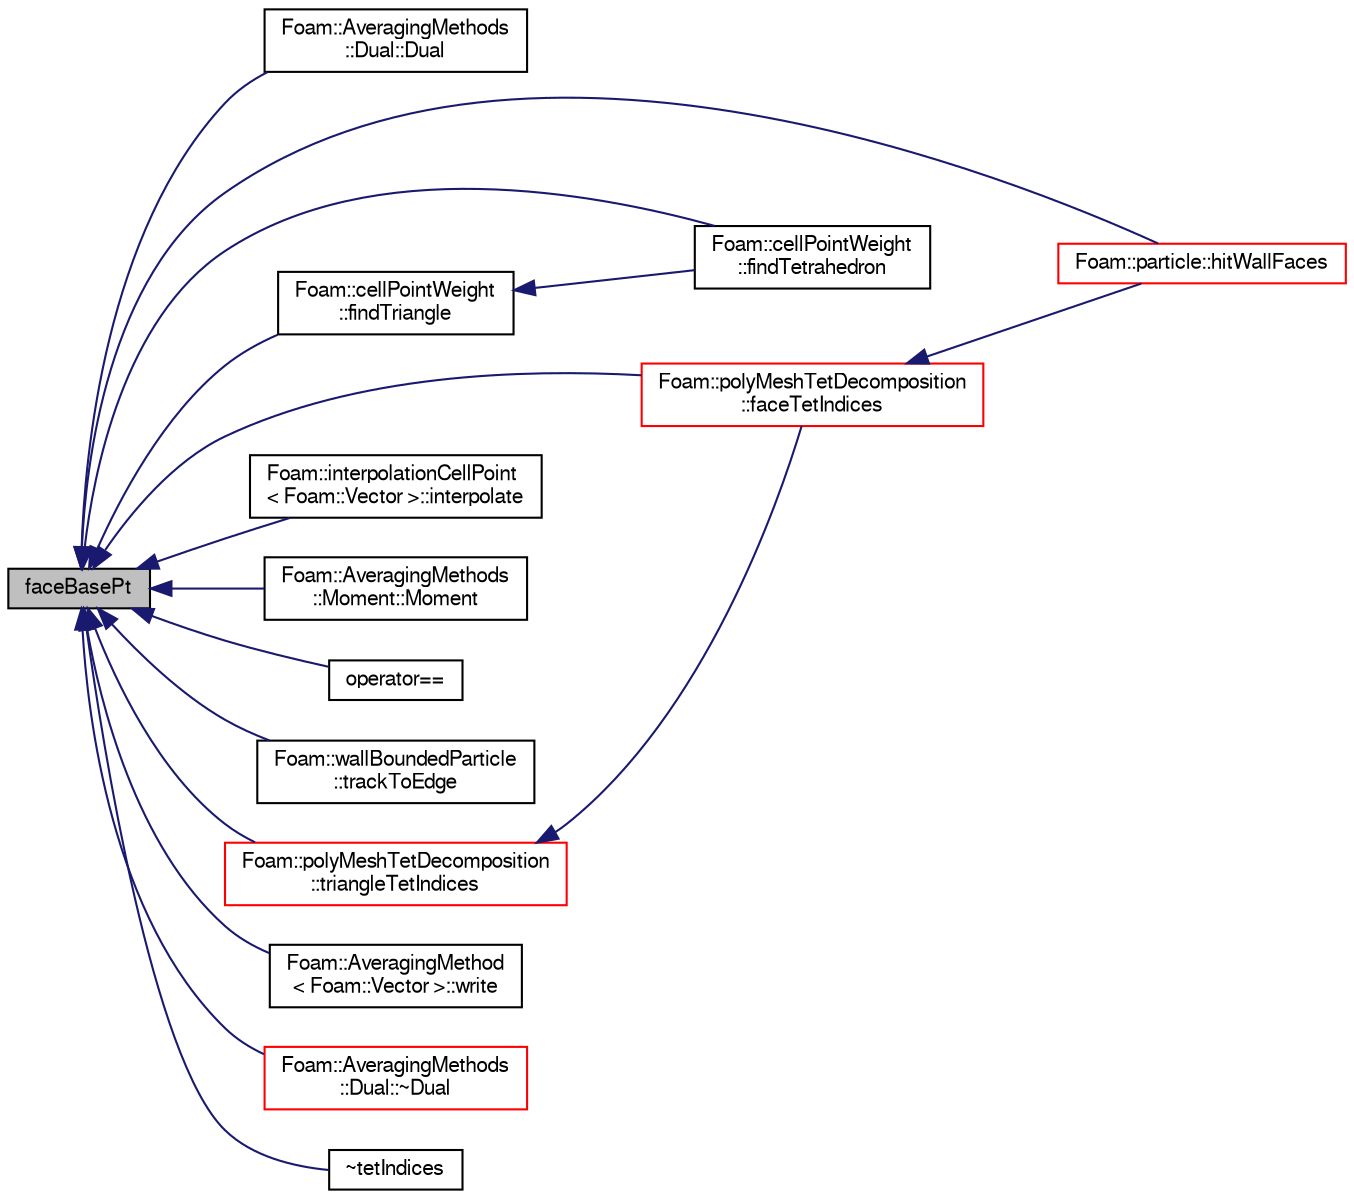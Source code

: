 digraph "faceBasePt"
{
  bgcolor="transparent";
  edge [fontname="FreeSans",fontsize="10",labelfontname="FreeSans",labelfontsize="10"];
  node [fontname="FreeSans",fontsize="10",shape=record];
  rankdir="LR";
  Node606 [label="faceBasePt",height=0.2,width=0.4,color="black", fillcolor="grey75", style="filled", fontcolor="black"];
  Node606 -> Node607 [dir="back",color="midnightblue",fontsize="10",style="solid",fontname="FreeSans"];
  Node607 [label="Foam::AveragingMethods\l::Dual::Dual",height=0.2,width=0.4,color="black",URL="$a24210.html#a4e90e259d050ad479f6e3c6763a1cdf6",tooltip="Constructors. "];
  Node606 -> Node608 [dir="back",color="midnightblue",fontsize="10",style="solid",fontname="FreeSans"];
  Node608 [label="Foam::polyMeshTetDecomposition\l::faceTetIndices",height=0.2,width=0.4,color="red",URL="$a27418.html#ac928a304995a9b54928d97ec634a6270",tooltip="Return the tet decomposition of the given face, with. "];
  Node608 -> Node803 [dir="back",color="midnightblue",fontsize="10",style="solid",fontname="FreeSans"];
  Node803 [label="Foam::particle::hitWallFaces",height=0.2,width=0.4,color="red",URL="$a23586.html#abf78981c0a99e9f135ebc37efcfd1544"];
  Node606 -> Node805 [dir="back",color="midnightblue",fontsize="10",style="solid",fontname="FreeSans"];
  Node805 [label="Foam::cellPointWeight\l::findTetrahedron",height=0.2,width=0.4,color="black",URL="$a22922.html#aecec3ccb37ced505c339363e0803800a"];
  Node606 -> Node806 [dir="back",color="midnightblue",fontsize="10",style="solid",fontname="FreeSans"];
  Node806 [label="Foam::cellPointWeight\l::findTriangle",height=0.2,width=0.4,color="black",URL="$a22922.html#a58a370be784ce48f88d340ab2ab15ac8"];
  Node806 -> Node805 [dir="back",color="midnightblue",fontsize="10",style="solid",fontname="FreeSans"];
  Node606 -> Node803 [dir="back",color="midnightblue",fontsize="10",style="solid",fontname="FreeSans"];
  Node606 -> Node807 [dir="back",color="midnightblue",fontsize="10",style="solid",fontname="FreeSans"];
  Node807 [label="Foam::interpolationCellPoint\l\< Foam::Vector \>::interpolate",height=0.2,width=0.4,color="black",URL="$a22926.html#a2aa471347e771a266bcb702f1d5b7469",tooltip="Interpolate field to the given point in the tetrahedron. "];
  Node606 -> Node808 [dir="back",color="midnightblue",fontsize="10",style="solid",fontname="FreeSans"];
  Node808 [label="Foam::AveragingMethods\l::Moment::Moment",height=0.2,width=0.4,color="black",URL="$a24214.html#a9aaf777932fca7644bb6f00f3a2b8749",tooltip="Constructors. "];
  Node606 -> Node809 [dir="back",color="midnightblue",fontsize="10",style="solid",fontname="FreeSans"];
  Node809 [label="operator==",height=0.2,width=0.4,color="black",URL="$a27422.html#a2637c3f0606783babe7b40097a391ed0"];
  Node606 -> Node810 [dir="back",color="midnightblue",fontsize="10",style="solid",fontname="FreeSans"];
  Node810 [label="Foam::wallBoundedParticle\l::trackToEdge",height=0.2,width=0.4,color="black",URL="$a28794.html#aff365968e28acf42244334b7c926dee6",tooltip="Track particle to a given position and returns 1.0 if the. "];
  Node606 -> Node800 [dir="back",color="midnightblue",fontsize="10",style="solid",fontname="FreeSans"];
  Node800 [label="Foam::polyMeshTetDecomposition\l::triangleTetIndices",height=0.2,width=0.4,color="red",URL="$a27418.html#a58706d0e14fb9b9a20f1d19ef6671605",tooltip="Return the tet decomposition of the given triangle of the given face. "];
  Node800 -> Node608 [dir="back",color="midnightblue",fontsize="10",style="solid",fontname="FreeSans"];
  Node606 -> Node811 [dir="back",color="midnightblue",fontsize="10",style="solid",fontname="FreeSans"];
  Node811 [label="Foam::AveragingMethod\l\< Foam::Vector \>::write",height=0.2,width=0.4,color="black",URL="$a23898.html#ad48b7b943e88478c15879659cce7aebc",tooltip="Write using setting from DB. "];
  Node606 -> Node812 [dir="back",color="midnightblue",fontsize="10",style="solid",fontname="FreeSans"];
  Node812 [label="Foam::AveragingMethods\l::Dual::~Dual",height=0.2,width=0.4,color="red",URL="$a24210.html#a5c08eca007ade69ea650619db86d50b6",tooltip="Destructor. "];
  Node606 -> Node814 [dir="back",color="midnightblue",fontsize="10",style="solid",fontname="FreeSans"];
  Node814 [label="~tetIndices",height=0.2,width=0.4,color="black",URL="$a27422.html#a52b1a39b24c081f0ef6f3fb7039fe5f5",tooltip="Destructor. "];
}

